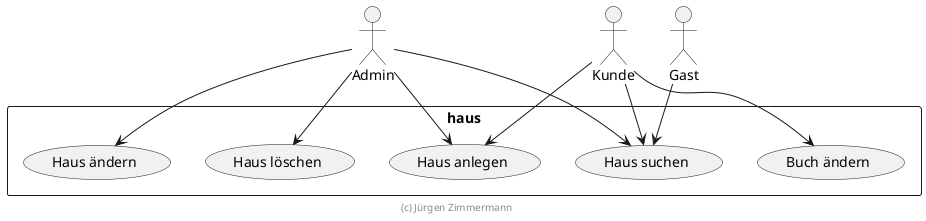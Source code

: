 ' Copyright (C) 2019 - present Juergen Zimmermann, Hochschule Karlsruhe
'
' This program is free software: you can redistribute it and/or modify
' it under the terms of the GNU General Public License as published by
' the Free Software Foundation, either version 3 of the License, or
' (at your option) any later version.
'
' This program is distributed in the hope that it will be useful,
' but WITHOUT ANY WARRANTY; without even the implied warranty of
' MERCHANTABILITY or FITNESS FOR A PARTICULAR PURPOSE.  See the
' GNU General Public License for more details.
'
' You should have received a copy of the GNU General Public License
' along with this program.  If not, see <https://www.gnu.org/licenses/>.

' Preview durch <Alt>d

@startuml Use Cases

actor Gast
actor Admin
actor Kunde

rectangle haus {
    Gast --> (Haus suchen)
    Admin --> (Haus suchen)
    Admin --> (Haus anlegen)
    Admin --> (Haus ändern)
    Admin --> (Haus löschen)
    Kunde --> (Haus suchen)
    Kunde --> (Haus anlegen)
    Kunde --> (Buch ändern)
}

footer (c) Jürgen Zimmermann

@enduml
